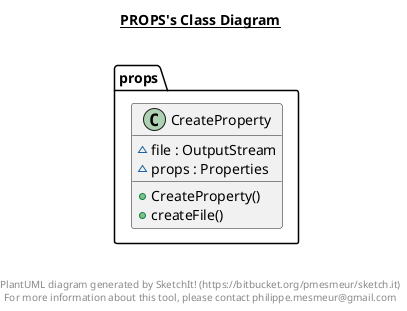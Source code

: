 @startuml

title __PROPS's Class Diagram__\n

  namespace props {
    class props.CreateProperty {
        ~ file : OutputStream
        ~ props : Properties
        + CreateProperty()
        + createFile()
    }
  }
  



right footer


PlantUML diagram generated by SketchIt! (https://bitbucket.org/pmesmeur/sketch.it)
For more information about this tool, please contact philippe.mesmeur@gmail.com
endfooter

@enduml
